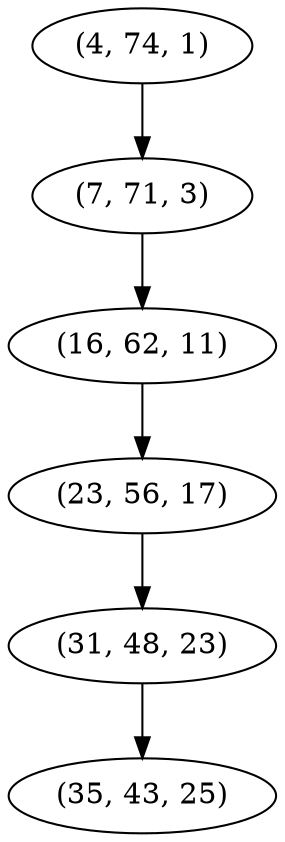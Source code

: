 digraph tree {
    "(4, 74, 1)";
    "(7, 71, 3)";
    "(16, 62, 11)";
    "(23, 56, 17)";
    "(31, 48, 23)";
    "(35, 43, 25)";
    "(4, 74, 1)" -> "(7, 71, 3)";
    "(7, 71, 3)" -> "(16, 62, 11)";
    "(16, 62, 11)" -> "(23, 56, 17)";
    "(23, 56, 17)" -> "(31, 48, 23)";
    "(31, 48, 23)" -> "(35, 43, 25)";
}
